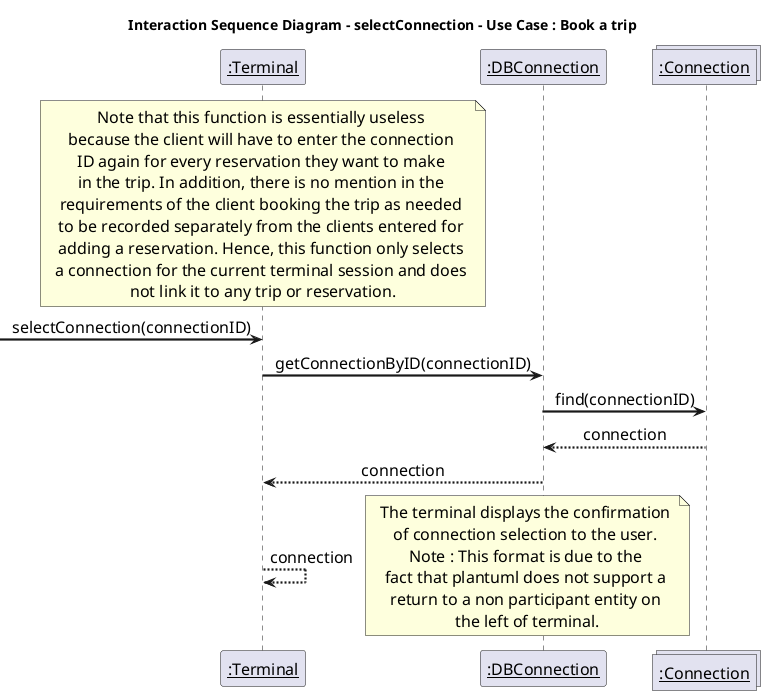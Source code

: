 @startuml selectConnection Interaction Sequence Diagram
title "Interaction Sequence Diagram - selectConnection - Use Case : Book a trip"
skinparam DefaultFontName Arial
skinparam DefaultFontSize 16
skinparam DefaultFontStyle bold
skinparam ArrowThickness 2.2
skinparam sequenceMessageAlign center
skinparam noteTextAlignment center
skinparam sequenceParticipant underline
hide empty members

participant ":Terminal" as terminal
participant ":DBConnection" as dbtr
collections ":Connection" as connMulti

note over terminal
    Note that this function is essentially useless 
    because the client will have to enter the connection 
    ID again for every reservation they want to make 
    in the trip. In addition, there is no mention in the 
    requirements of the client booking the trip as needed 
    to be recorded separately from the clients entered for 
    adding a reservation. Hence, this function only selects 
    a connection for the current terminal session and does 
    not link it to any trip or reservation.
end note

->terminal:selectConnection(connectionID)
terminal->dbtr:getConnectionByID(connectionID)
dbtr->connMulti: find(connectionID)
connMulti --> dbtr:connection
dbtr --> terminal:connection

terminal --> terminal: connection

note right
    The terminal displays the confirmation 
    of connection selection to the user. 
    Note : This format is due to the 
    fact that plantuml does not support a 
    return to a non participant entity on 
    the left of terminal.
endnote

@enduml